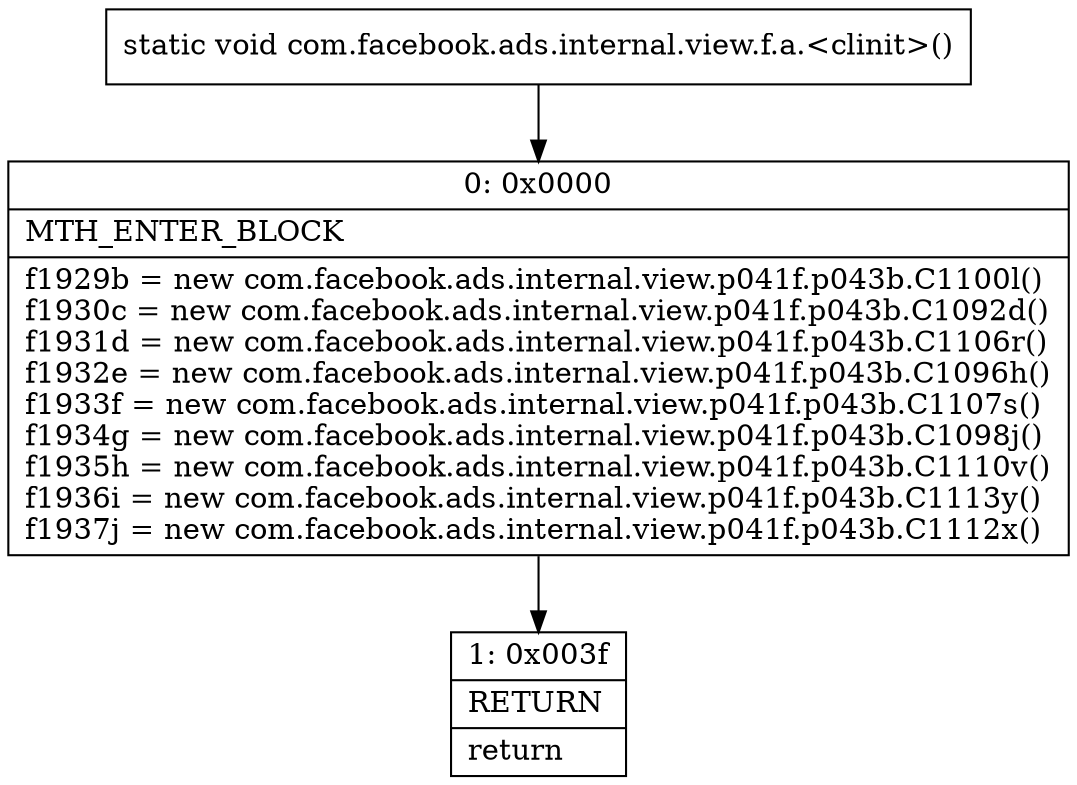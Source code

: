 digraph "CFG forcom.facebook.ads.internal.view.f.a.\<clinit\>()V" {
Node_0 [shape=record,label="{0\:\ 0x0000|MTH_ENTER_BLOCK\l|f1929b = new com.facebook.ads.internal.view.p041f.p043b.C1100l()\lf1930c = new com.facebook.ads.internal.view.p041f.p043b.C1092d()\lf1931d = new com.facebook.ads.internal.view.p041f.p043b.C1106r()\lf1932e = new com.facebook.ads.internal.view.p041f.p043b.C1096h()\lf1933f = new com.facebook.ads.internal.view.p041f.p043b.C1107s()\lf1934g = new com.facebook.ads.internal.view.p041f.p043b.C1098j()\lf1935h = new com.facebook.ads.internal.view.p041f.p043b.C1110v()\lf1936i = new com.facebook.ads.internal.view.p041f.p043b.C1113y()\lf1937j = new com.facebook.ads.internal.view.p041f.p043b.C1112x()\l}"];
Node_1 [shape=record,label="{1\:\ 0x003f|RETURN\l|return\l}"];
MethodNode[shape=record,label="{static void com.facebook.ads.internal.view.f.a.\<clinit\>() }"];
MethodNode -> Node_0;
Node_0 -> Node_1;
}

